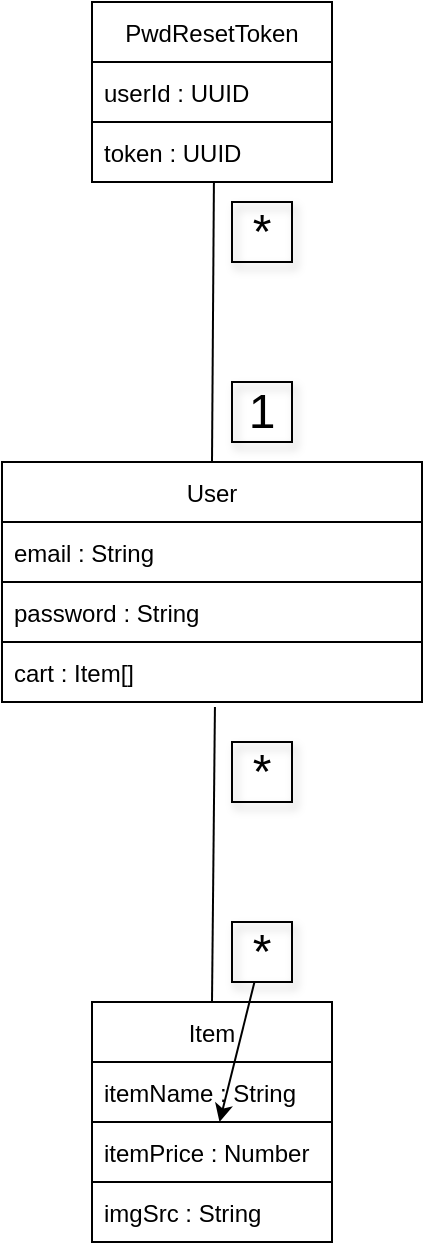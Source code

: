 <mxfile>
    <diagram id="C5RBs43oDa-KdzZeNtuy" name="Page-1">
        <mxGraphModel dx="523" dy="1821" grid="1" gridSize="10" guides="1" tooltips="1" connect="1" arrows="1" fold="1" page="1" pageScale="1" pageWidth="827" pageHeight="1169" background="#ffffff" math="0" shadow="0">
            <root>
                <mxCell id="WIyWlLk6GJQsqaUBKTNV-0"/>
                <mxCell id="WIyWlLk6GJQsqaUBKTNV-1" parent="WIyWlLk6GJQsqaUBKTNV-0"/>
                <mxCell id="3z2Zt39PeNxPbm19PIPz-0" value="User" style="swimlane;fontStyle=0;childLayout=stackLayout;horizontal=1;startSize=30;horizontalStack=0;resizeParent=1;resizeParentMax=0;resizeLast=0;collapsible=1;marginBottom=0;fontColor=#000000;strokeColor=#000000;fillColor=#FFFFFF;" parent="WIyWlLk6GJQsqaUBKTNV-1" vertex="1">
                    <mxGeometry x="355" y="140" width="210" height="120" as="geometry"/>
                </mxCell>
                <mxCell id="3z2Zt39PeNxPbm19PIPz-1" value="email : String" style="text;strokeColor=#000000;fillColor=none;align=left;verticalAlign=middle;spacingLeft=4;spacingRight=4;overflow=hidden;points=[[0,0.5],[1,0.5]];portConstraint=eastwest;rotatable=0;fontColor=#000000;" parent="3z2Zt39PeNxPbm19PIPz-0" vertex="1">
                    <mxGeometry y="30" width="210" height="30" as="geometry"/>
                </mxCell>
                <mxCell id="3z2Zt39PeNxPbm19PIPz-3" value="password : String" style="text;strokeColor=#000000;fillColor=none;align=left;verticalAlign=middle;spacingLeft=4;spacingRight=4;overflow=hidden;points=[[0,0.5],[1,0.5]];portConstraint=eastwest;rotatable=0;fontColor=#000000;" parent="3z2Zt39PeNxPbm19PIPz-0" vertex="1">
                    <mxGeometry y="60" width="210" height="30" as="geometry"/>
                </mxCell>
                <mxCell id="17" value="cart : Item[]" style="text;strokeColor=#000000;fillColor=none;align=left;verticalAlign=middle;spacingLeft=4;spacingRight=4;overflow=hidden;points=[[0,0.5],[1,0.5]];portConstraint=eastwest;rotatable=0;fontColor=#000000;" parent="3z2Zt39PeNxPbm19PIPz-0" vertex="1">
                    <mxGeometry y="90" width="210" height="30" as="geometry"/>
                </mxCell>
                <mxCell id="3z2Zt39PeNxPbm19PIPz-5" value="PwdResetToken" style="swimlane;fontStyle=0;childLayout=stackLayout;horizontal=1;startSize=30;horizontalStack=0;resizeParent=1;resizeParentMax=0;resizeLast=0;collapsible=1;marginBottom=0;fontColor=#000000;gradientColor=#ffffff;fillColor=#FFFFFF;strokeColor=#000000;" parent="WIyWlLk6GJQsqaUBKTNV-1" vertex="1">
                    <mxGeometry x="400" y="-90" width="120" height="90" as="geometry"/>
                </mxCell>
                <mxCell id="3z2Zt39PeNxPbm19PIPz-8" value="userId : UUID" style="text;strokeColor=#000000;fillColor=none;align=left;verticalAlign=middle;spacingLeft=4;spacingRight=4;overflow=hidden;points=[[0,0.5],[1,0.5]];portConstraint=eastwest;rotatable=0;fontColor=#000000;" parent="3z2Zt39PeNxPbm19PIPz-5" vertex="1">
                    <mxGeometry y="30" width="120" height="30" as="geometry"/>
                </mxCell>
                <mxCell id="3z2Zt39PeNxPbm19PIPz-10" value="token : UUID" style="text;strokeColor=#000000;fillColor=none;align=left;verticalAlign=middle;spacingLeft=4;spacingRight=4;overflow=hidden;points=[[0,0.5],[1,0.5]];portConstraint=eastwest;rotatable=0;fontColor=#000000;" parent="3z2Zt39PeNxPbm19PIPz-5" vertex="1">
                    <mxGeometry y="60" width="120" height="30" as="geometry"/>
                </mxCell>
                <mxCell id="3z2Zt39PeNxPbm19PIPz-15" value="Item" style="swimlane;fontStyle=0;childLayout=stackLayout;horizontal=1;startSize=30;horizontalStack=0;resizeParent=1;resizeParentMax=0;resizeLast=0;collapsible=1;marginBottom=0;fontColor=#000000;strokeColor=#000000;fillColor=#FFFFFF;" parent="WIyWlLk6GJQsqaUBKTNV-1" vertex="1">
                    <mxGeometry x="400" y="410" width="120" height="120" as="geometry"/>
                </mxCell>
                <mxCell id="3z2Zt39PeNxPbm19PIPz-17" value="itemName : String" style="text;strokeColor=#000000;fillColor=none;align=left;verticalAlign=middle;spacingLeft=4;spacingRight=4;overflow=hidden;points=[[0,0.5],[1,0.5]];portConstraint=eastwest;rotatable=0;fontColor=#000000;" parent="3z2Zt39PeNxPbm19PIPz-15" vertex="1">
                    <mxGeometry y="30" width="120" height="30" as="geometry"/>
                </mxCell>
                <mxCell id="3z2Zt39PeNxPbm19PIPz-18" value="itemPrice : Number" style="text;strokeColor=#000000;fillColor=none;align=left;verticalAlign=middle;spacingLeft=4;spacingRight=4;overflow=hidden;points=[[0,0.5],[1,0.5]];portConstraint=eastwest;rotatable=0;fontColor=#000000;" parent="3z2Zt39PeNxPbm19PIPz-15" vertex="1">
                    <mxGeometry y="60" width="120" height="30" as="geometry"/>
                </mxCell>
                <mxCell id="0" value="imgSrc : String" style="text;strokeColor=#000000;fillColor=none;align=left;verticalAlign=middle;spacingLeft=4;spacingRight=4;overflow=hidden;points=[[0,0.5],[1,0.5]];portConstraint=eastwest;rotatable=0;fontColor=#000000;fontStyle=0" parent="3z2Zt39PeNxPbm19PIPz-15" vertex="1">
                    <mxGeometry y="90" width="120" height="30" as="geometry"/>
                </mxCell>
                <mxCell id="3z2Zt39PeNxPbm19PIPz-38" value="" style="endArrow=none;html=1;rounded=0;entryX=0.508;entryY=1.017;entryDx=0;entryDy=0;entryPerimeter=0;exitX=0.5;exitY=0;exitDx=0;exitDy=0;fontColor=#000000;strokeColor=#000000;" parent="WIyWlLk6GJQsqaUBKTNV-1" source="3z2Zt39PeNxPbm19PIPz-0" target="3z2Zt39PeNxPbm19PIPz-10" edge="1">
                    <mxGeometry width="50" height="50" relative="1" as="geometry">
                        <mxPoint x="175" y="140" as="sourcePoint"/>
                        <mxPoint x="225" y="90" as="targetPoint"/>
                    </mxGeometry>
                </mxCell>
                <mxCell id="3z2Zt39PeNxPbm19PIPz-39" value="&lt;font style=&quot;font-size: 24px;&quot;&gt;1&lt;/font&gt;" style="text;html=1;strokeColor=#000000;fillColor=none;align=center;verticalAlign=middle;whiteSpace=wrap;rounded=0;shadow=1;fontColor=#000000;" parent="WIyWlLk6GJQsqaUBKTNV-1" vertex="1">
                    <mxGeometry x="470" y="100" width="30" height="30" as="geometry"/>
                </mxCell>
                <mxCell id="3z2Zt39PeNxPbm19PIPz-40" value="&lt;font style=&quot;font-size: 24px;&quot;&gt;*&lt;/font&gt;" style="text;html=1;strokeColor=#000000;fillColor=none;align=center;verticalAlign=middle;whiteSpace=wrap;rounded=0;shadow=1;fontColor=#000000;" parent="WIyWlLk6GJQsqaUBKTNV-1" vertex="1">
                    <mxGeometry x="470" y="10" width="30" height="30" as="geometry"/>
                </mxCell>
                <mxCell id="20" value="" style="edgeStyle=none;html=1;" parent="WIyWlLk6GJQsqaUBKTNV-1" source="3z2Zt39PeNxPbm19PIPz-62" target="3z2Zt39PeNxPbm19PIPz-18" edge="1">
                    <mxGeometry relative="1" as="geometry"/>
                </mxCell>
                <mxCell id="3z2Zt39PeNxPbm19PIPz-62" value="*" style="text;html=1;strokeColor=#000000;fillColor=none;align=center;verticalAlign=middle;whiteSpace=wrap;rounded=0;shadow=1;fontSize=24;fontColor=#000000;" parent="WIyWlLk6GJQsqaUBKTNV-1" vertex="1">
                    <mxGeometry x="470" y="370" width="30" height="30" as="geometry"/>
                </mxCell>
                <mxCell id="18" value="*" style="text;html=1;strokeColor=#000000;fillColor=none;align=center;verticalAlign=middle;whiteSpace=wrap;rounded=0;shadow=1;fontSize=24;fontColor=#000000;" parent="WIyWlLk6GJQsqaUBKTNV-1" vertex="1">
                    <mxGeometry x="470" y="280" width="30" height="30" as="geometry"/>
                </mxCell>
                <mxCell id="19" value="" style="endArrow=none;html=1;rounded=0;entryX=0.507;entryY=1.083;entryDx=0;entryDy=0;entryPerimeter=0;exitX=0.5;exitY=0;exitDx=0;exitDy=0;fontColor=#000000;strokeColor=#000000;" parent="WIyWlLk6GJQsqaUBKTNV-1" source="3z2Zt39PeNxPbm19PIPz-15" target="17" edge="1">
                    <mxGeometry width="50" height="50" relative="1" as="geometry">
                        <mxPoint x="629.04" y="429.49" as="sourcePoint"/>
                        <mxPoint x="460.42" y="321.5" as="targetPoint"/>
                    </mxGeometry>
                </mxCell>
            </root>
        </mxGraphModel>
    </diagram>
</mxfile>